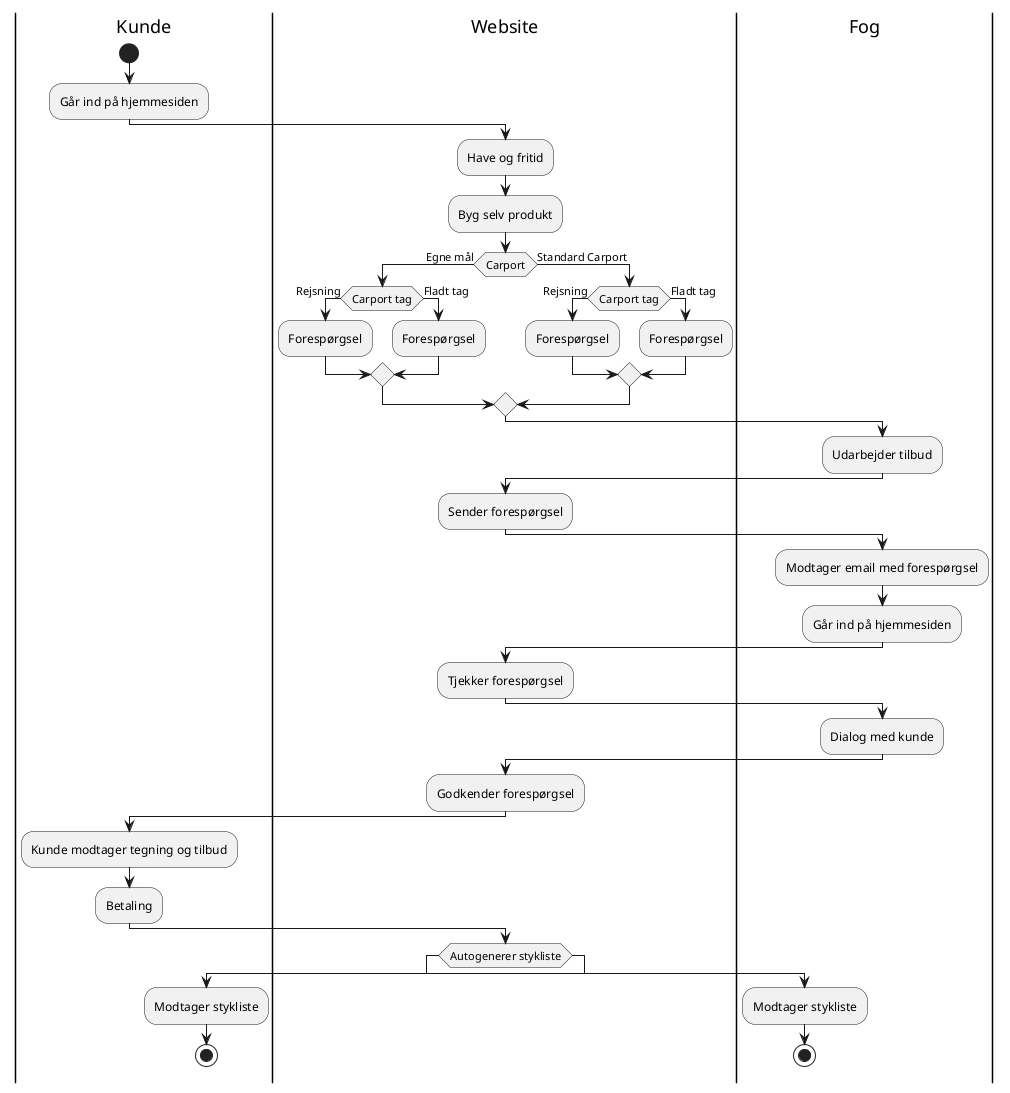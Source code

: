 @startuml
|Kunde|
start
:Går ind på hjemmesiden;
|Website|
:Have og fritid;
:Byg selv produkt;
if (Carport) then (Egne mål)
  if (Carport tag) then (Rejsning)
    :Forespørgsel;
  else (Fladt tag)
    :Forespørgsel;
  endif
else (Standard Carport)
 if (Carport tag) then (Rejsning)
   :Forespørgsel;
 else (Fladt tag)
   :Forespørgsel;
 endif
endif
|Fog|
:Udarbejder tilbud;
|Fog|
|Website|
:Sender forespørgsel;
|Kunde|
|Fog|
:Modtager email med forespørgsel;
:Går ind på hjemmesiden;
|Website|
:Tjekker forespørgsel;
|Fog|
:Dialog med kunde;
|Website|
:Godkender forespørgsel;
|Kunde|
:Kunde modtager tegning og tilbud;
:Betaling;
|Website|
if (Autogenerer stykliste) then
|Fog|
  :Modtager stykliste;
  stop
else
|Kunde|
  :Modtager stykliste;
stop
@enduml